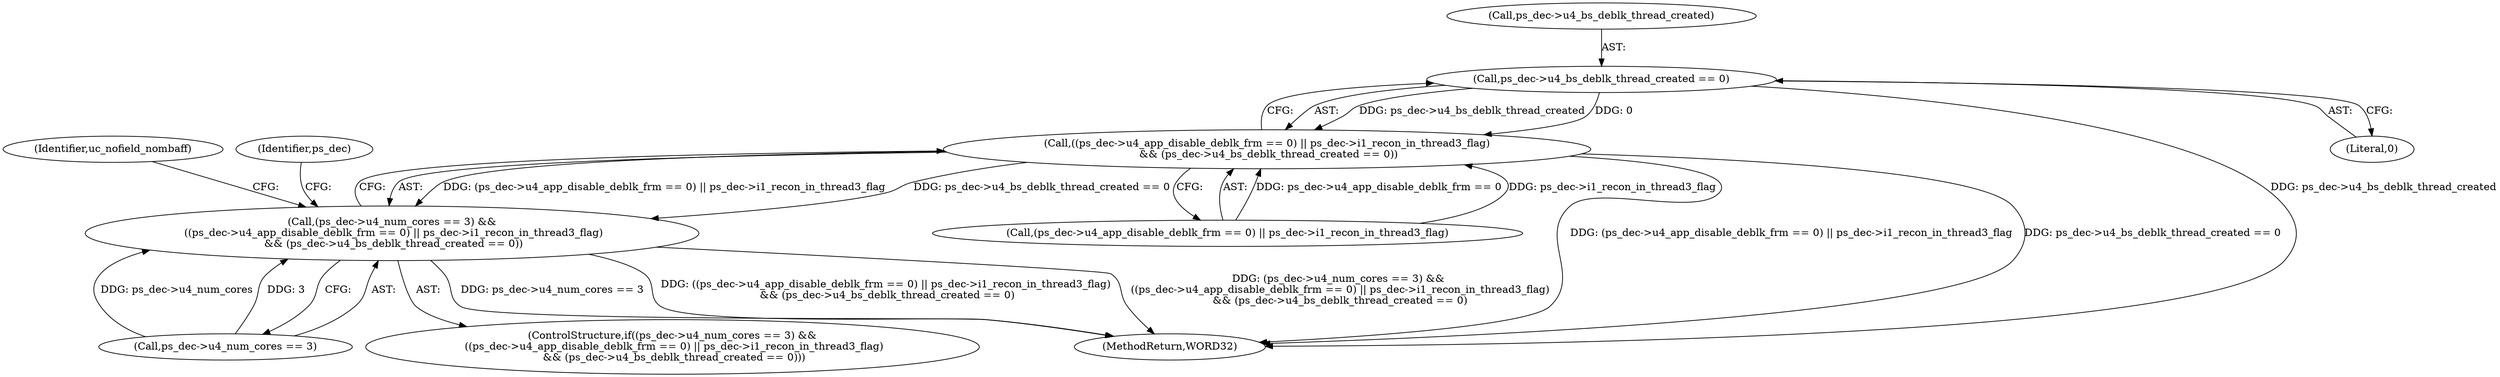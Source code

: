 digraph "0_Android_a78887bcffbc2995cf9ed72e0697acf560875e9e_2@API" {
"1001675" [label="(Call,ps_dec->u4_bs_deblk_thread_created == 0)"];
"1001665" [label="(Call,((ps_dec->u4_app_disable_deblk_frm == 0) || ps_dec->i1_recon_in_thread3_flag)\n && (ps_dec->u4_bs_deblk_thread_created == 0))"];
"1001659" [label="(Call,(ps_dec->u4_num_cores == 3) &&\n ((ps_dec->u4_app_disable_deblk_frm == 0) || ps_dec->i1_recon_in_thread3_flag)\n && (ps_dec->u4_bs_deblk_thread_created == 0))"];
"1001666" [label="(Call,(ps_dec->u4_app_disable_deblk_frm == 0) || ps_dec->i1_recon_in_thread3_flag)"];
"1001659" [label="(Call,(ps_dec->u4_num_cores == 3) &&\n ((ps_dec->u4_app_disable_deblk_frm == 0) || ps_dec->i1_recon_in_thread3_flag)\n && (ps_dec->u4_bs_deblk_thread_created == 0))"];
"1001683" [label="(Identifier,ps_dec)"];
"1002571" [label="(MethodReturn,WORD32)"];
"1001705" [label="(Identifier,uc_nofield_nombaff)"];
"1001665" [label="(Call,((ps_dec->u4_app_disable_deblk_frm == 0) || ps_dec->i1_recon_in_thread3_flag)\n && (ps_dec->u4_bs_deblk_thread_created == 0))"];
"1001660" [label="(Call,ps_dec->u4_num_cores == 3)"];
"1001676" [label="(Call,ps_dec->u4_bs_deblk_thread_created)"];
"1001675" [label="(Call,ps_dec->u4_bs_deblk_thread_created == 0)"];
"1001679" [label="(Literal,0)"];
"1001658" [label="(ControlStructure,if((ps_dec->u4_num_cores == 3) &&\n ((ps_dec->u4_app_disable_deblk_frm == 0) || ps_dec->i1_recon_in_thread3_flag)\n && (ps_dec->u4_bs_deblk_thread_created == 0)))"];
"1001675" -> "1001665"  [label="AST: "];
"1001675" -> "1001679"  [label="CFG: "];
"1001676" -> "1001675"  [label="AST: "];
"1001679" -> "1001675"  [label="AST: "];
"1001665" -> "1001675"  [label="CFG: "];
"1001675" -> "1002571"  [label="DDG: ps_dec->u4_bs_deblk_thread_created"];
"1001675" -> "1001665"  [label="DDG: ps_dec->u4_bs_deblk_thread_created"];
"1001675" -> "1001665"  [label="DDG: 0"];
"1001665" -> "1001659"  [label="AST: "];
"1001665" -> "1001666"  [label="CFG: "];
"1001666" -> "1001665"  [label="AST: "];
"1001659" -> "1001665"  [label="CFG: "];
"1001665" -> "1002571"  [label="DDG: (ps_dec->u4_app_disable_deblk_frm == 0) || ps_dec->i1_recon_in_thread3_flag"];
"1001665" -> "1002571"  [label="DDG: ps_dec->u4_bs_deblk_thread_created == 0"];
"1001665" -> "1001659"  [label="DDG: (ps_dec->u4_app_disable_deblk_frm == 0) || ps_dec->i1_recon_in_thread3_flag"];
"1001665" -> "1001659"  [label="DDG: ps_dec->u4_bs_deblk_thread_created == 0"];
"1001666" -> "1001665"  [label="DDG: ps_dec->u4_app_disable_deblk_frm == 0"];
"1001666" -> "1001665"  [label="DDG: ps_dec->i1_recon_in_thread3_flag"];
"1001659" -> "1001658"  [label="AST: "];
"1001659" -> "1001660"  [label="CFG: "];
"1001660" -> "1001659"  [label="AST: "];
"1001683" -> "1001659"  [label="CFG: "];
"1001705" -> "1001659"  [label="CFG: "];
"1001659" -> "1002571"  [label="DDG: ps_dec->u4_num_cores == 3"];
"1001659" -> "1002571"  [label="DDG: ((ps_dec->u4_app_disable_deblk_frm == 0) || ps_dec->i1_recon_in_thread3_flag)\n && (ps_dec->u4_bs_deblk_thread_created == 0)"];
"1001659" -> "1002571"  [label="DDG: (ps_dec->u4_num_cores == 3) &&\n ((ps_dec->u4_app_disable_deblk_frm == 0) || ps_dec->i1_recon_in_thread3_flag)\n && (ps_dec->u4_bs_deblk_thread_created == 0)"];
"1001660" -> "1001659"  [label="DDG: ps_dec->u4_num_cores"];
"1001660" -> "1001659"  [label="DDG: 3"];
}
